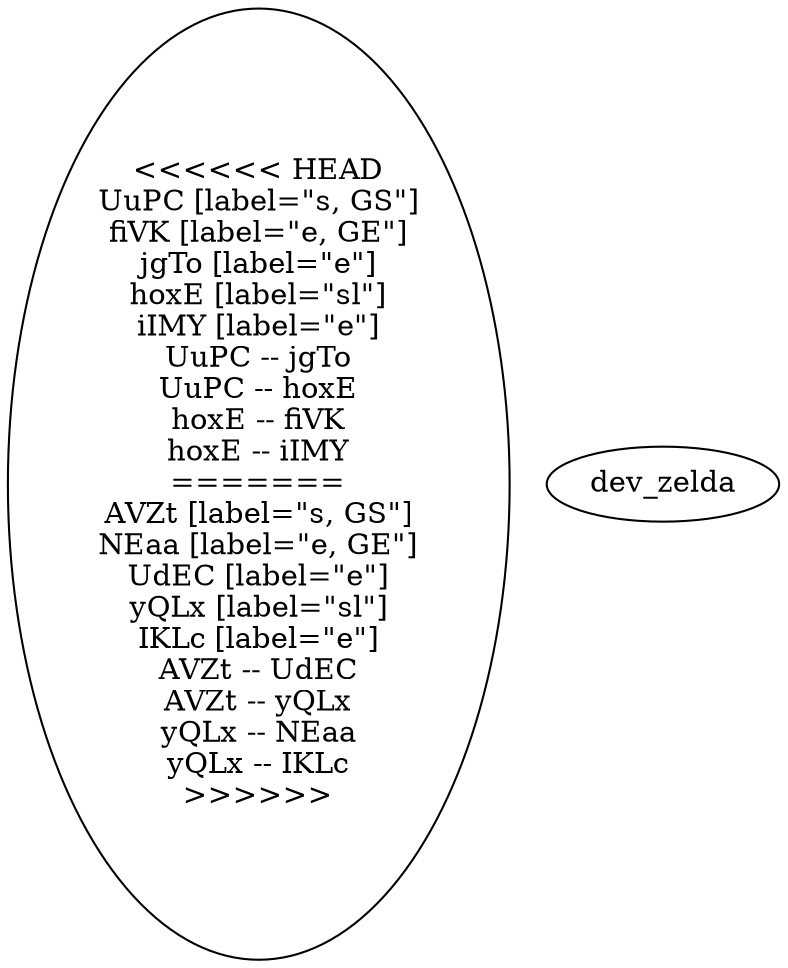 graph {
<<<<<<< HEAD
UuPC [label="s, GS"]
fiVK [label="e, GE"]
jgTo [label="e"]
hoxE [label="sl"]
iIMY [label="e"]
UuPC -- jgTo
UuPC -- hoxE
hoxE -- fiVK
hoxE -- iIMY
=======
AVZt [label="s, GS"]
NEaa [label="e, GE"]
UdEC [label="e"]
yQLx [label="sl"]
IKLc [label="e"]
AVZt -- UdEC
AVZt -- yQLx
yQLx -- NEaa
yQLx -- IKLc
>>>>>>> dev_zelda
}